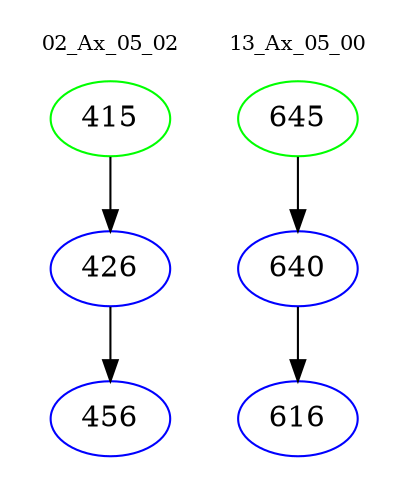 digraph{
subgraph cluster_0 {
color = white
label = "02_Ax_05_02";
fontsize=10;
T0_415 [label="415", color="green"]
T0_415 -> T0_426 [color="black"]
T0_426 [label="426", color="blue"]
T0_426 -> T0_456 [color="black"]
T0_456 [label="456", color="blue"]
}
subgraph cluster_1 {
color = white
label = "13_Ax_05_00";
fontsize=10;
T1_645 [label="645", color="green"]
T1_645 -> T1_640 [color="black"]
T1_640 [label="640", color="blue"]
T1_640 -> T1_616 [color="black"]
T1_616 [label="616", color="blue"]
}
}
